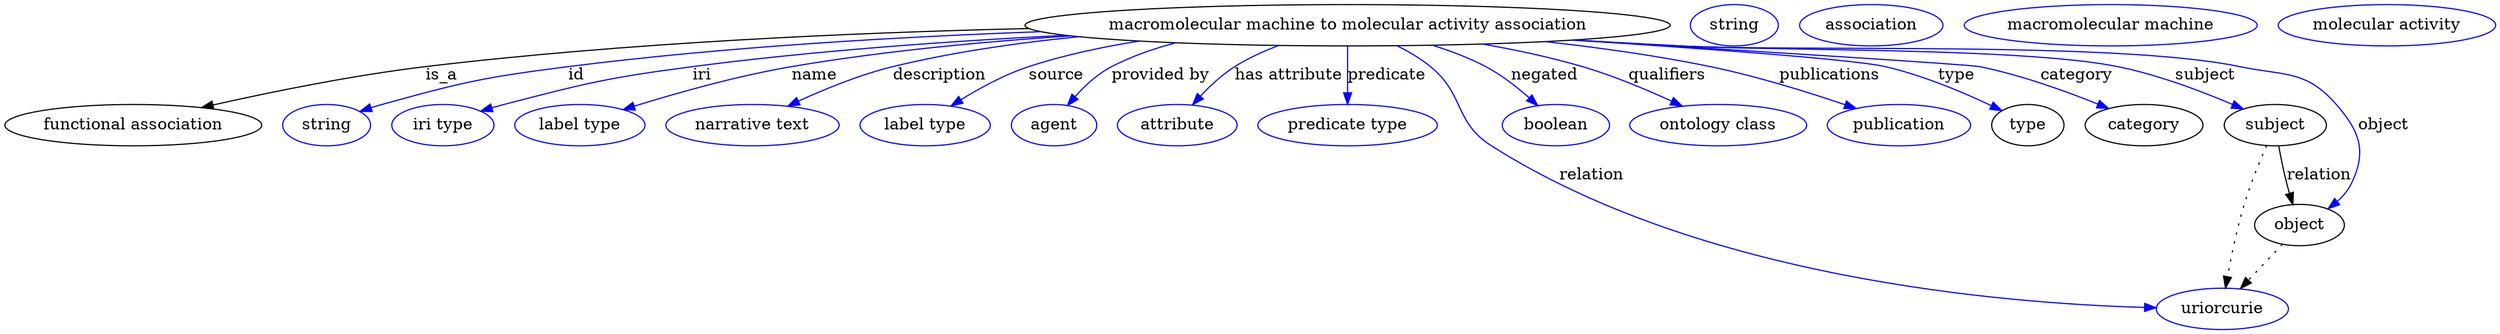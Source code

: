 digraph {
	graph [bb="0,0,1757.1,283"];
	node [label="\N"];
	"macromolecular machine to molecular activity association"	 [height=0.5,
		label="macromolecular machine to molecular activity association",
		pos="950.74,265",
		width=6.0842];
	"functional association"	 [height=0.5,
		pos="87.742,178",
		width=2.4373];
	"macromolecular machine to molecular activity association" -> "functional association"	 [label=is_a,
		lp="307.74,221.5",
		pos="e,137.48,192.88 749.01,257.96 589.74,251.65 380.82,241.46 296.74,229 245.61,221.42 188.67,207.13 147.16,195.6"];
	id	 [color=blue,
		height=0.5,
		label=string,
		pos="223.74,178",
		width=0.84854];
	"macromolecular machine to molecular activity association" -> id	 [color=blue,
		label=id,
		lp="406.24,221.5",
		pos="e,247.56,189.59 760.64,256.02 629.79,249.17 467.91,239.21 400.74,229 338.82,219.59 323,216.27 263.74,196 261.49,195.23 259.2,194.38 \
256.9,193.48",
		style=solid];
	iri	 [color=blue,
		height=0.5,
		label="iri type",
		pos="308.74,178",
		width=1.011];
	"macromolecular machine to molecular activity association" -> iri	 [color=blue,
		label=iri,
		lp="498.24,221.5",
		pos="e,336.74,189.66 756.76,256.6 674.66,251.28 578.19,242.71 491.74,229 429.89,219.19 414.49,214.79 354.74,196 351.98,195.13 349.15,\
194.18 346.31,193.18",
		style=solid];
	name	 [color=blue,
		height=0.5,
		label="label type",
		pos="408.74,178",
		width=1.2638];
	"macromolecular machine to molecular activity association" -> name	 [color=blue,
		label=name,
		lp="581.24,221.5",
		pos="e,440.94,190.83 763.02,255.64 699.9,250.33 629.38,242.01 565.74,229 525.84,220.84 481.85,206.02 450.62,194.46",
		style=solid];
	description	 [color=blue,
		height=0.5,
		label="narrative text",
		pos="529.74,178",
		width=1.6068];
	"macromolecular machine to molecular activity association" -> description	 [color=blue,
		label=description,
		lp="672.24,221.5",
		pos="e,557.82,193.76 800.42,251.89 737.34,245.48 671.72,237.35 641.74,229 615.75,221.76 588.14,209.25 566.84,198.43",
		style=solid];
	source	 [color=blue,
		height=0.5,
		label="label type",
		pos="650.74,178",
		width=1.2638];
	"macromolecular machine to molecular activity association" -> source	 [color=blue,
		label=source,
		lp="753.74,221.5",
		pos="e,672.31,194.06 817.39,250.65 789.89,245.49 761.49,238.49 735.74,229 716.44,221.88 696.63,210.29 681,199.96",
		style=solid];
	"provided by"	 [color=blue,
		height=0.5,
		label=agent,
		pos="743.74,178",
		width=0.83048];
	"macromolecular machine to molecular activity association" -> "provided by"	 [color=blue,
		label="provided by",
		lp="827.74,221.5",
		pos="e,756.22,194.69 845.37,249.18 827.83,244.19 810.3,237.62 794.74,229 782.76,222.36 771.71,212.09 762.98,202.49",
		style=solid];
	"has attribute"	 [color=blue,
		height=0.5,
		label=attribute,
		pos="831.74,178",
		width=1.1193];
	"macromolecular machine to molecular activity association" -> "has attribute"	 [color=blue,
		label="has attribute",
		lp="913.24,221.5",
		pos="e,845.17,195.06 909.87,247.32 899.62,242.07 888.93,235.87 879.74,229 869.65,221.45 859.87,211.65 851.79,202.67",
		style=solid];
	predicate	 [color=blue,
		height=0.5,
		label="predicate type",
		pos="950.74,178",
		width=1.679];
	"macromolecular machine to molecular activity association" -> predicate	 [color=blue,
		label=predicate,
		lp="975.74,221.5",
		pos="e,950.74,196 950.74,246.97 950.74,235.19 950.74,219.56 950.74,206.16",
		style=solid];
	relation	 [color=blue,
		height=0.5,
		label=uriorcurie,
		pos="1588.7,18",
		width=1.2638];
	"macromolecular machine to molecular activity association" -> relation	 [color=blue,
		label=relation,
		lp="1132.7,134.5",
		pos="e,1543.5,20.411 981.47,247.03 989.44,241.71 997.75,235.54 1004.7,229 1033,202.59 1025.6,181.47 1057.7,160 1209.7,58.588 1431.3,29.441 \
1533.4,21.189",
		style=solid];
	negated	 [color=blue,
		height=0.5,
		label=boolean,
		pos="1104.7,178",
		width=1.0652];
	"macromolecular machine to molecular activity association" -> negated	 [color=blue,
		label=negated,
		lp="1093.2,221.5",
		pos="e,1090.8,195.12 1013.4,247.73 1026.9,242.71 1040.7,236.5 1052.7,229 1064.1,221.89 1075,211.9 1083.9,202.64",
		style=solid];
	qualifiers	 [color=blue,
		height=0.5,
		label="ontology class",
		pos="1222.7,178",
		width=1.7151];
	"macromolecular machine to molecular activity association" -> qualifiers	 [color=blue,
		label=qualifiers,
		lp="1180.7,221.5",
		pos="e,1194.4,194.25 1046.5,248.72 1070.4,243.5 1095.8,236.96 1118.7,229 1141.7,221.04 1166.2,209.23 1185.6,198.98",
		style=solid];
	publications	 [color=blue,
		height=0.5,
		label=publication,
		pos="1352.7,178",
		width=1.3902];
	"macromolecular machine to molecular activity association" -> publications	 [color=blue,
		label=publications,
		lp="1292.2,221.5",
		pos="e,1320.3,191.82 1090.4,251.07 1129.6,245.7 1172.1,238.5 1210.7,229 1245.2,220.52 1283,206.73 1310.9,195.62",
		style=solid];
	type	 [height=0.5,
		pos="1447.7,178",
		width=0.75];
	"macromolecular machine to molecular activity association" -> type	 [color=blue,
		label=type,
		lp="1385.7,221.5",
		pos="e,1426.8,189.67 1106.5,252.32 1201.1,244.25 1307.8,234.34 1329.7,229 1361,221.4 1394.5,206.19 1417.7,194.35",
		style=solid];
	category	 [height=0.5,
		pos="1533.7,178",
		width=1.1374];
	"macromolecular machine to molecular activity association" -> category	 [color=blue,
		label=category,
		lp="1474.2,221.5",
		pos="e,1506.2,191.37 1108.9,252.51 1238.1,242.28 1399.9,229.42 1401.7,229 1434.9,221.45 1470.7,207.16 1496.7,195.63",
		style=solid];
	subject	 [height=0.5,
		pos="1628.7,178",
		width=0.99297];
	"macromolecular machine to molecular activity association" -> subject	 [color=blue,
		label=subject,
		lp="1567.2,221.5",
		pos="e,1603.7,190.89 1105.9,252.27 1130.2,250.41 1155.2,248.59 1178.7,247 1322.2,237.34 1361.4,260.2 1501.7,229 1534.4,221.73 1569.6,\
207 1594.7,195.23",
		style=solid];
	object	 [height=0.5,
		pos="1648.7,91",
		width=0.9027];
	"macromolecular machine to molecular activity association" -> object	 [color=blue,
		label=object,
		lp="1708.7,178",
		pos="e,1668.9,105.27 1104.3,252.14 1129.2,250.26 1154.7,248.48 1178.7,247 1270.2,241.39 1501.1,248.2 1590.7,229 1629.6,220.68 1648,226.22 \
1673.7,196 1693.9,172.3 1697.9,155.68 1685.7,127 1683.5,121.74 1680.1,116.86 1676.2,112.51",
		style=solid];
	association_type	 [color=blue,
		height=0.5,
		label=string,
		pos="1218.7,265",
		width=0.84854];
	association_category	 [color=blue,
		height=0.5,
		label=association,
		pos="1317.7,265",
		width=1.3902];
	subject -> relation	 [pos="e,1592.1,36.239 1622.8,159.97 1618.3,146.12 1612.2,126.47 1607.7,109 1602.4,88.088 1597.4,64.188 1593.9,46.13",
		style=dotted];
	subject -> object	 [label=relation,
		lp="1660.7,134.5",
		pos="e,1644.6,109 1632.9,159.97 1635.6,148.08 1639.3,132.25 1642.4,118.76"];
	"functional association_subject"	 [color=blue,
		height=0.5,
		label="macromolecular machine",
		pos="1486.7,265",
		width=2.8164];
	object -> relation	 [pos="e,1602.9,35.261 1635.1,74.435 1627.5,65.207 1617.9,53.528 1609.4,43.191",
		style=dotted];
	"macromolecular machine to molecular activity association_object"	 [color=blue,
		height=0.5,
		label="molecular activity",
		pos="1681.7,265",
		width=2.0943];
}
